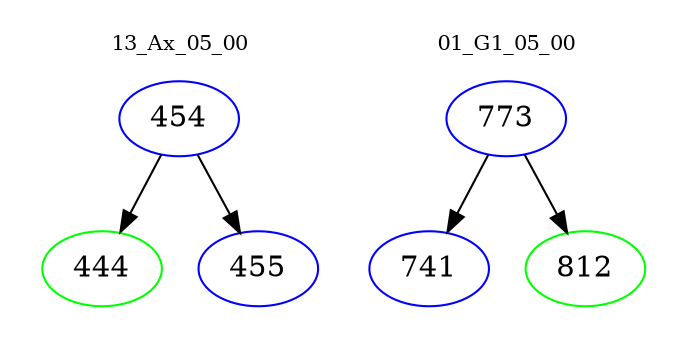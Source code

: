 digraph{
subgraph cluster_0 {
color = white
label = "13_Ax_05_00";
fontsize=10;
T0_454 [label="454", color="blue"]
T0_454 -> T0_444 [color="black"]
T0_444 [label="444", color="green"]
T0_454 -> T0_455 [color="black"]
T0_455 [label="455", color="blue"]
}
subgraph cluster_1 {
color = white
label = "01_G1_05_00";
fontsize=10;
T1_773 [label="773", color="blue"]
T1_773 -> T1_741 [color="black"]
T1_741 [label="741", color="blue"]
T1_773 -> T1_812 [color="black"]
T1_812 [label="812", color="green"]
}
}
